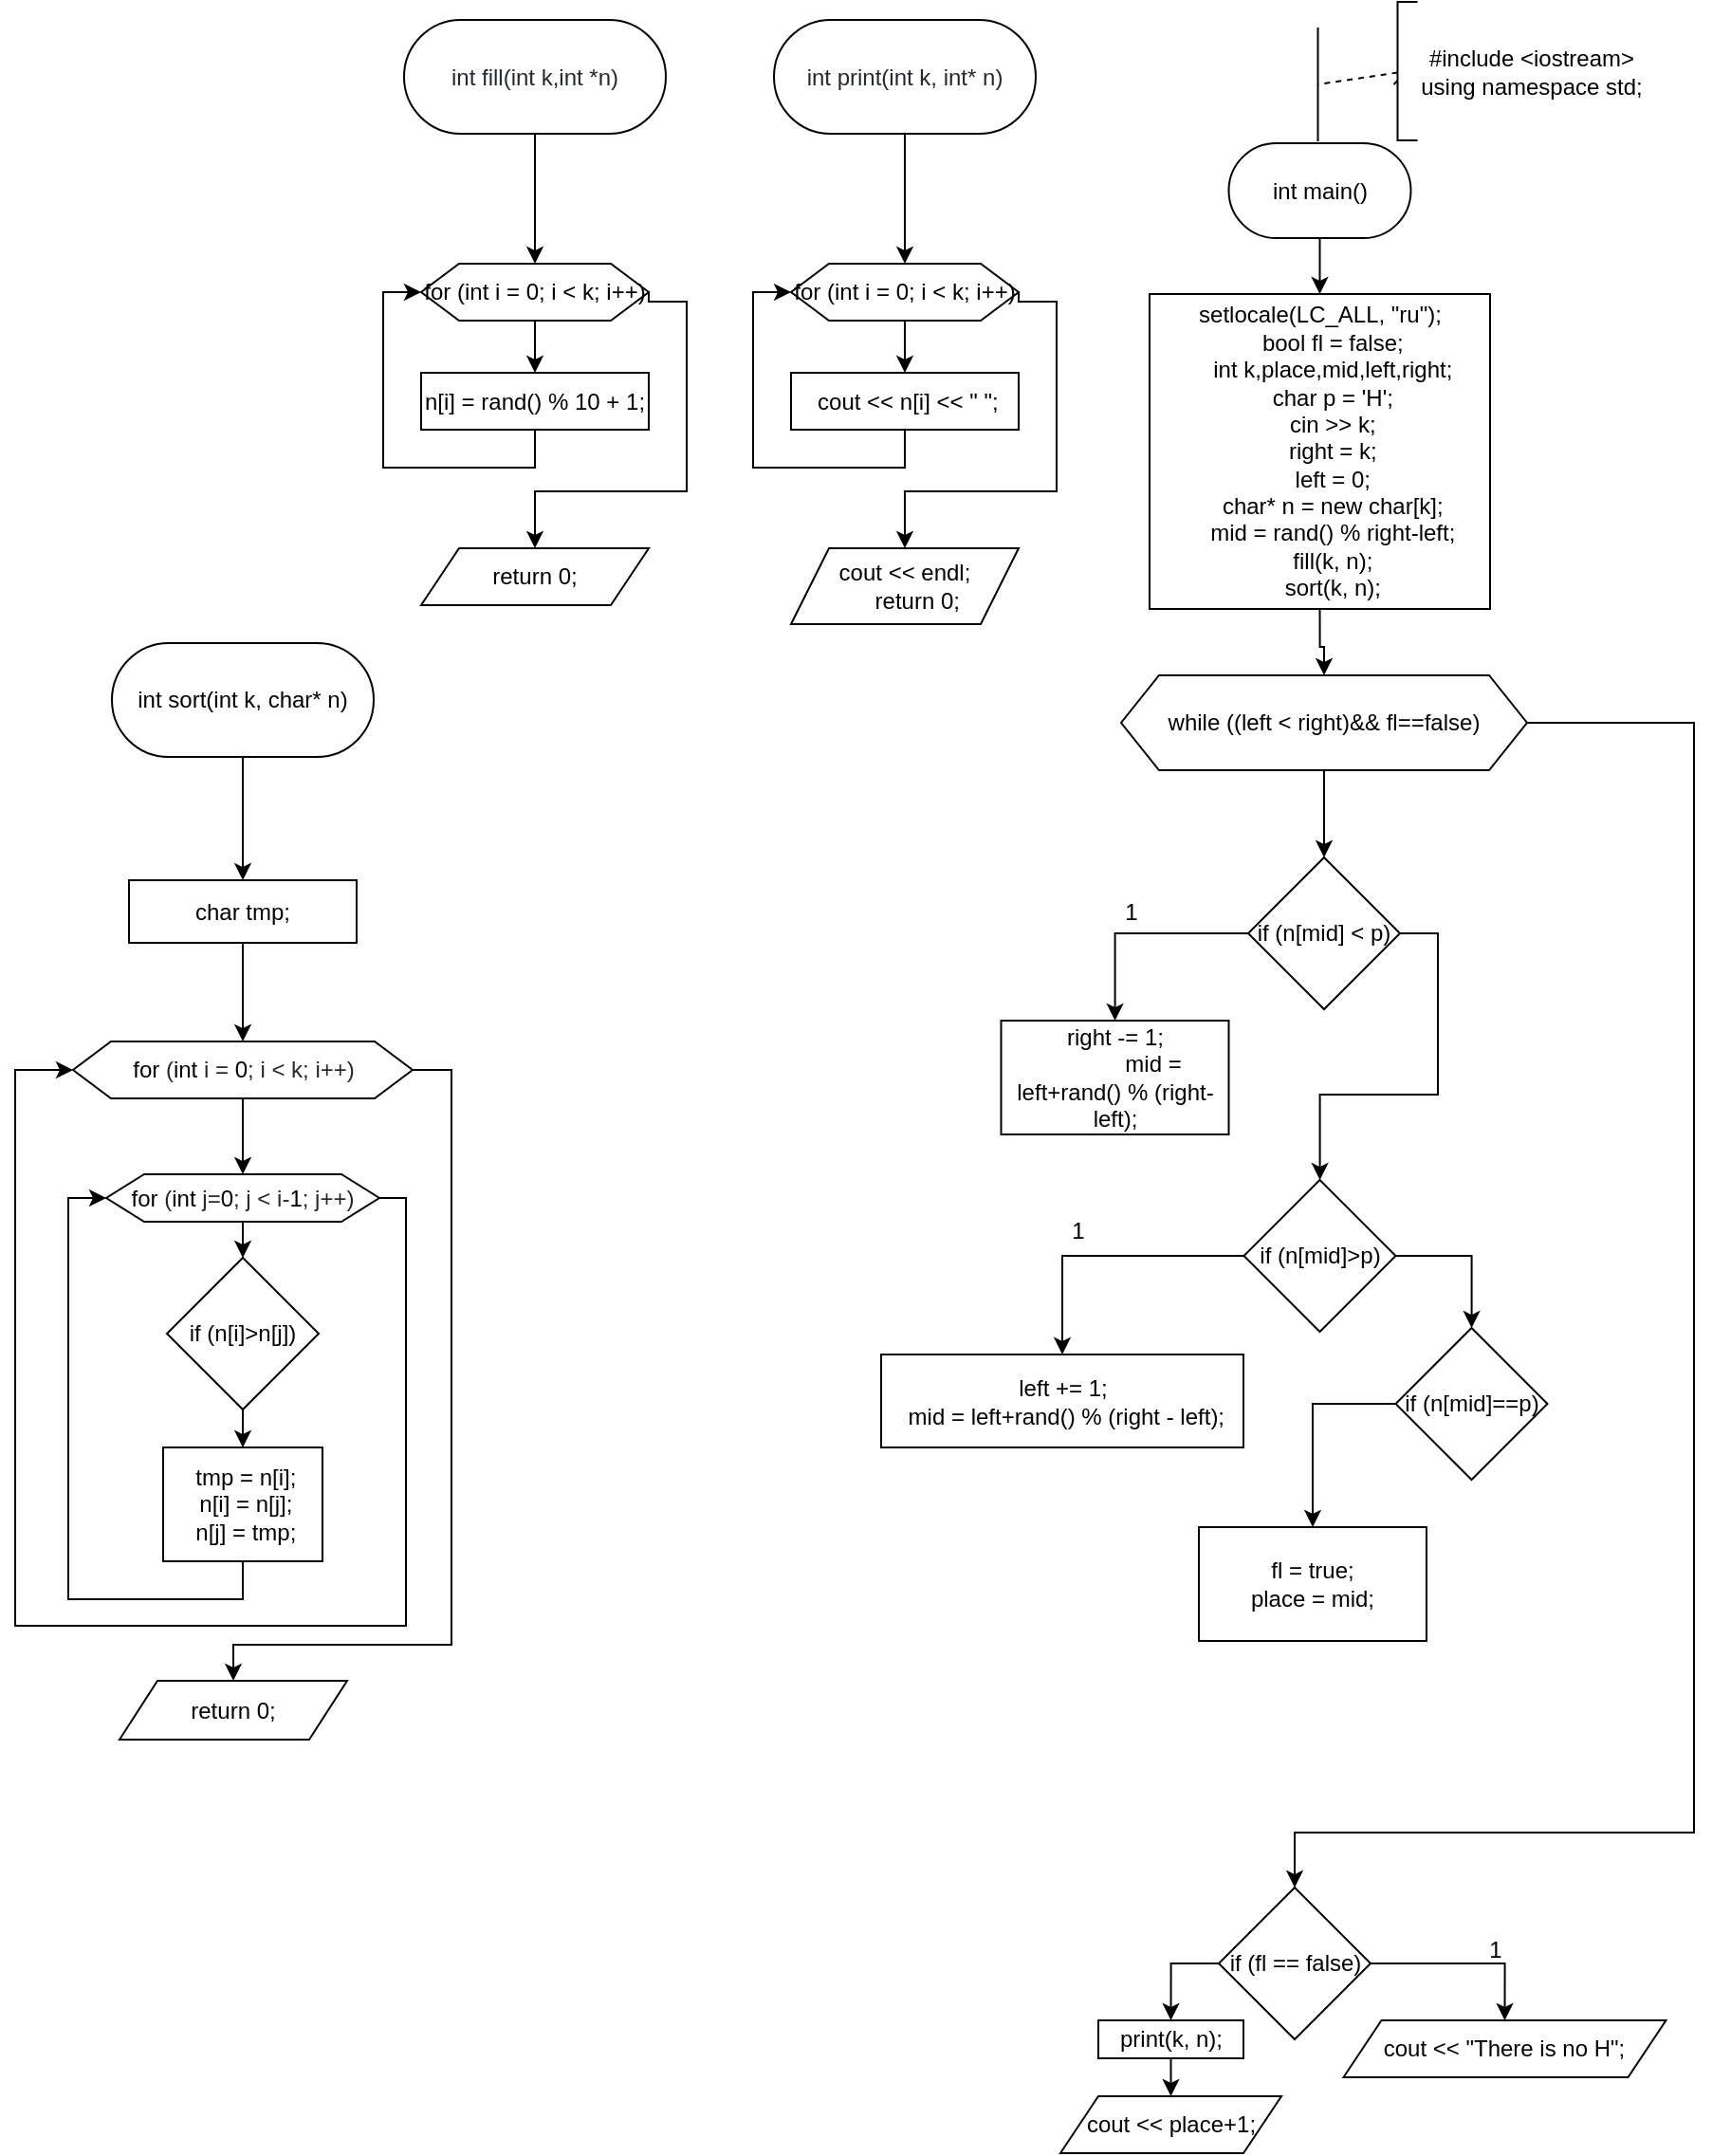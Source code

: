 <mxfile version="17.5.0" type="device"><diagram id="gFrYTt7PwSTtcCjBM46l" name="Page-1"><mxGraphModel dx="2290" dy="2462" grid="0" gridSize="10" guides="1" tooltips="1" connect="1" arrows="1" fold="1" page="0" pageScale="1" pageWidth="827" pageHeight="1169" math="0" shadow="0"><root><mxCell id="0"/><mxCell id="1" parent="0"/><mxCell id="abS8wTG-2X0JZCJYj4Lv-2" value="" style="endArrow=none;html=1;rounded=0;entryX=0.5;entryY=0;entryDx=0;entryDy=0;" edge="1" parent="1"><mxGeometry width="50" height="50" relative="1" as="geometry"><mxPoint x="711.75" y="-1144.5" as="sourcePoint"/><mxPoint x="711.75" y="-1084.5" as="targetPoint"/></mxGeometry></mxCell><mxCell id="abS8wTG-2X0JZCJYj4Lv-3" value="" style="endArrow=none;dashed=1;html=1;rounded=0;startArrow=none;" edge="1" parent="1" source="abS8wTG-2X0JZCJYj4Lv-4"><mxGeometry width="50" height="50" relative="1" as="geometry"><mxPoint x="751.75" y="-1114.5" as="sourcePoint"/><mxPoint x="711.75" y="-1114.5" as="targetPoint"/></mxGeometry></mxCell><mxCell id="abS8wTG-2X0JZCJYj4Lv-5" value="&lt;div&gt;#include &amp;lt;iostream&amp;gt;&lt;/div&gt;&lt;div&gt;&lt;span&gt;using namespace std;&lt;/span&gt;&lt;br&gt;&lt;/div&gt;" style="text;html=1;align=center;verticalAlign=middle;resizable=0;points=[];autosize=1;strokeColor=none;fillColor=none;" vertex="1" parent="1"><mxGeometry x="760.75" y="-1137.5" width="127" height="32" as="geometry"/></mxCell><mxCell id="abS8wTG-2X0JZCJYj4Lv-6" style="edgeStyle=orthogonalEdgeStyle;rounded=0;orthogonalLoop=1;jettySize=auto;html=1;exitX=0.5;exitY=1;exitDx=0;exitDy=0;entryX=0.5;entryY=0;entryDx=0;entryDy=0;" edge="1" parent="1" source="abS8wTG-2X0JZCJYj4Lv-7" target="abS8wTG-2X0JZCJYj4Lv-25"><mxGeometry relative="1" as="geometry"><mxPoint x="712.75" y="-1002.5" as="targetPoint"/></mxGeometry></mxCell><mxCell id="abS8wTG-2X0JZCJYj4Lv-7" value="int main()" style="rounded=1;whiteSpace=wrap;html=1;arcSize=50;" vertex="1" parent="1"><mxGeometry x="664.75" y="-1083.5" width="96" height="50" as="geometry"/></mxCell><mxCell id="abS8wTG-2X0JZCJYj4Lv-8" style="edgeStyle=orthogonalEdgeStyle;rounded=0;orthogonalLoop=1;jettySize=auto;html=1;exitX=0.5;exitY=1;exitDx=0;exitDy=0;entryX=0.5;entryY=0;entryDx=0;entryDy=0;" edge="1" parent="1" source="abS8wTG-2X0JZCJYj4Lv-9" target="abS8wTG-2X0JZCJYj4Lv-43"><mxGeometry relative="1" as="geometry"><mxPoint x="299" y="-1049.5" as="targetPoint"/></mxGeometry></mxCell><mxCell id="abS8wTG-2X0JZCJYj4Lv-9" value="&lt;font color=&quot;#24292f&quot;&gt;int fill(int k,int *n)&lt;/font&gt;" style="rounded=1;whiteSpace=wrap;html=1;arcSize=50;" vertex="1" parent="1"><mxGeometry x="230" y="-1148.5" width="138" height="60" as="geometry"/></mxCell><mxCell id="abS8wTG-2X0JZCJYj4Lv-110" style="edgeStyle=orthogonalEdgeStyle;rounded=0;orthogonalLoop=1;jettySize=auto;html=1;exitX=0.5;exitY=1;exitDx=0;exitDy=0;" edge="1" parent="1" source="abS8wTG-2X0JZCJYj4Lv-25" target="abS8wTG-2X0JZCJYj4Lv-109"><mxGeometry relative="1" as="geometry"/></mxCell><mxCell id="abS8wTG-2X0JZCJYj4Lv-25" value="&lt;div&gt;setlocale(LC_ALL, &quot;ru&quot;);&lt;/div&gt;&lt;div&gt;&amp;nbsp; &amp;nbsp; bool fl = false;&lt;/div&gt;&lt;div&gt;&amp;nbsp; &amp;nbsp; int k,place,mid,left,right;&lt;/div&gt;&lt;div&gt;&amp;nbsp; &amp;nbsp; char p = 'H';&lt;/div&gt;&lt;div&gt;&amp;nbsp; &amp;nbsp; cin &amp;gt;&amp;gt; k;&lt;/div&gt;&lt;div&gt;&amp;nbsp; &amp;nbsp; right = k;&lt;/div&gt;&lt;div&gt;&amp;nbsp; &amp;nbsp; left = 0;&lt;/div&gt;&lt;div&gt;&amp;nbsp; &amp;nbsp; char* n = new char[k];&lt;/div&gt;&lt;div&gt;&amp;nbsp; &amp;nbsp; mid = rand() % right-left;&lt;/div&gt;&lt;div&gt;&amp;nbsp; &amp;nbsp; fill(k, n);&lt;/div&gt;&lt;div&gt;&amp;nbsp; &amp;nbsp; sort(k, n);&lt;/div&gt;" style="rounded=0;whiteSpace=wrap;html=1;" vertex="1" parent="1"><mxGeometry x="623" y="-1004" width="179.5" height="166" as="geometry"/></mxCell><mxCell id="abS8wTG-2X0JZCJYj4Lv-47" style="edgeStyle=orthogonalEdgeStyle;rounded=0;orthogonalLoop=1;jettySize=auto;html=1;exitX=0.5;exitY=1;exitDx=0;exitDy=0;" edge="1" parent="1" source="abS8wTG-2X0JZCJYj4Lv-43" target="abS8wTG-2X0JZCJYj4Lv-46"><mxGeometry relative="1" as="geometry"/></mxCell><mxCell id="abS8wTG-2X0JZCJYj4Lv-49" style="edgeStyle=orthogonalEdgeStyle;rounded=0;orthogonalLoop=1;jettySize=auto;html=1;exitX=1;exitY=0.5;exitDx=0;exitDy=0;entryX=0.5;entryY=0;entryDx=0;entryDy=0;" edge="1" parent="1" source="abS8wTG-2X0JZCJYj4Lv-43" target="abS8wTG-2X0JZCJYj4Lv-45"><mxGeometry relative="1" as="geometry"><Array as="points"><mxPoint x="359" y="-1000"/><mxPoint x="379" y="-1000"/><mxPoint x="379" y="-900"/><mxPoint x="299" y="-900"/><mxPoint x="299" y="-880"/></Array></mxGeometry></mxCell><mxCell id="abS8wTG-2X0JZCJYj4Lv-43" value="for (int i = 0; i &amp;lt; k; i++)" style="shape=hexagon;perimeter=hexagonPerimeter2;whiteSpace=wrap;html=1;fixedSize=1;" vertex="1" parent="1"><mxGeometry x="239" y="-1020" width="120" height="30" as="geometry"/></mxCell><mxCell id="abS8wTG-2X0JZCJYj4Lv-45" value="return 0;" style="shape=parallelogram;perimeter=parallelogramPerimeter;whiteSpace=wrap;html=1;fixedSize=1;" vertex="1" parent="1"><mxGeometry x="239" y="-870" width="120" height="30" as="geometry"/></mxCell><mxCell id="abS8wTG-2X0JZCJYj4Lv-48" style="edgeStyle=orthogonalEdgeStyle;rounded=0;orthogonalLoop=1;jettySize=auto;html=1;exitX=0.5;exitY=1;exitDx=0;exitDy=0;entryX=0;entryY=0.5;entryDx=0;entryDy=0;" edge="1" parent="1" source="abS8wTG-2X0JZCJYj4Lv-46" target="abS8wTG-2X0JZCJYj4Lv-43"><mxGeometry relative="1" as="geometry"/></mxCell><mxCell id="abS8wTG-2X0JZCJYj4Lv-46" value="n[i] = rand() % 10 + 1;" style="rounded=0;whiteSpace=wrap;html=1;" vertex="1" parent="1"><mxGeometry x="239" y="-962.5" width="120" height="30" as="geometry"/></mxCell><mxCell id="abS8wTG-2X0JZCJYj4Lv-50" style="edgeStyle=orthogonalEdgeStyle;rounded=0;orthogonalLoop=1;jettySize=auto;html=1;exitX=0.5;exitY=1;exitDx=0;exitDy=0;entryX=0.5;entryY=0;entryDx=0;entryDy=0;" edge="1" parent="1" source="abS8wTG-2X0JZCJYj4Lv-51" target="abS8wTG-2X0JZCJYj4Lv-54"><mxGeometry relative="1" as="geometry"><mxPoint x="494" y="-1049.5" as="targetPoint"/></mxGeometry></mxCell><mxCell id="abS8wTG-2X0JZCJYj4Lv-51" value="&lt;font color=&quot;#24292f&quot;&gt;int print(int k, int* n)&lt;/font&gt;" style="rounded=1;whiteSpace=wrap;html=1;arcSize=50;" vertex="1" parent="1"><mxGeometry x="425" y="-1148.5" width="138" height="60" as="geometry"/></mxCell><mxCell id="abS8wTG-2X0JZCJYj4Lv-52" style="edgeStyle=orthogonalEdgeStyle;rounded=0;orthogonalLoop=1;jettySize=auto;html=1;exitX=0.5;exitY=1;exitDx=0;exitDy=0;" edge="1" parent="1" source="abS8wTG-2X0JZCJYj4Lv-54" target="abS8wTG-2X0JZCJYj4Lv-57"><mxGeometry relative="1" as="geometry"/></mxCell><mxCell id="abS8wTG-2X0JZCJYj4Lv-53" style="edgeStyle=orthogonalEdgeStyle;rounded=0;orthogonalLoop=1;jettySize=auto;html=1;exitX=1;exitY=0.5;exitDx=0;exitDy=0;entryX=0.5;entryY=0;entryDx=0;entryDy=0;" edge="1" parent="1" source="abS8wTG-2X0JZCJYj4Lv-54" target="abS8wTG-2X0JZCJYj4Lv-55"><mxGeometry relative="1" as="geometry"><Array as="points"><mxPoint x="554" y="-1000"/><mxPoint x="574" y="-1000"/><mxPoint x="574" y="-900"/><mxPoint x="494" y="-900"/><mxPoint x="494" y="-880"/></Array></mxGeometry></mxCell><mxCell id="abS8wTG-2X0JZCJYj4Lv-54" value="for (int i = 0; i &amp;lt; k; i++)" style="shape=hexagon;perimeter=hexagonPerimeter2;whiteSpace=wrap;html=1;fixedSize=1;" vertex="1" parent="1"><mxGeometry x="434" y="-1020" width="120" height="30" as="geometry"/></mxCell><mxCell id="abS8wTG-2X0JZCJYj4Lv-55" value="&lt;div&gt;cout &amp;lt;&amp;lt; endl;&lt;/div&gt;&lt;div&gt;&amp;nbsp; &amp;nbsp; return 0;&lt;/div&gt;" style="shape=parallelogram;perimeter=parallelogramPerimeter;whiteSpace=wrap;html=1;fixedSize=1;" vertex="1" parent="1"><mxGeometry x="434" y="-870" width="120" height="40" as="geometry"/></mxCell><mxCell id="abS8wTG-2X0JZCJYj4Lv-56" style="edgeStyle=orthogonalEdgeStyle;rounded=0;orthogonalLoop=1;jettySize=auto;html=1;exitX=0.5;exitY=1;exitDx=0;exitDy=0;entryX=0;entryY=0.5;entryDx=0;entryDy=0;" edge="1" parent="1" source="abS8wTG-2X0JZCJYj4Lv-57" target="abS8wTG-2X0JZCJYj4Lv-54"><mxGeometry relative="1" as="geometry"/></mxCell><mxCell id="abS8wTG-2X0JZCJYj4Lv-57" value="&amp;nbsp;cout &amp;lt;&amp;lt; n[i] &amp;lt;&amp;lt; &quot; &quot;;" style="rounded=0;whiteSpace=wrap;html=1;" vertex="1" parent="1"><mxGeometry x="434" y="-962.5" width="120" height="30" as="geometry"/></mxCell><mxCell id="abS8wTG-2X0JZCJYj4Lv-4" value="" style="shape=partialRectangle;whiteSpace=wrap;html=1;bottom=1;right=1;left=1;top=0;fillColor=none;routingCenterX=-0.5;rotation=90;" vertex="1" parent="1"><mxGeometry x="722.25" y="-1126.5" width="73" height="10" as="geometry"/></mxCell><mxCell id="abS8wTG-2X0JZCJYj4Lv-58" value="" style="endArrow=none;dashed=1;html=1;rounded=0;" edge="1" parent="1" target="abS8wTG-2X0JZCJYj4Lv-4"><mxGeometry width="50" height="50" relative="1" as="geometry"><mxPoint x="751.75" y="-1114.5" as="sourcePoint"/><mxPoint x="711.75" y="-1114.5" as="targetPoint"/></mxGeometry></mxCell><mxCell id="abS8wTG-2X0JZCJYj4Lv-81" style="edgeStyle=orthogonalEdgeStyle;rounded=0;orthogonalLoop=1;jettySize=auto;html=1;exitX=0;exitY=0.5;exitDx=0;exitDy=0;entryX=0.5;entryY=0;entryDx=0;entryDy=0;" edge="1" parent="1" source="abS8wTG-2X0JZCJYj4Lv-75" target="abS8wTG-2X0JZCJYj4Lv-78"><mxGeometry relative="1" as="geometry"/></mxCell><mxCell id="abS8wTG-2X0JZCJYj4Lv-83" style="edgeStyle=orthogonalEdgeStyle;rounded=0;orthogonalLoop=1;jettySize=auto;html=1;exitX=1;exitY=0.5;exitDx=0;exitDy=0;entryX=0.5;entryY=0;entryDx=0;entryDy=0;" edge="1" parent="1" source="abS8wTG-2X0JZCJYj4Lv-75" target="abS8wTG-2X0JZCJYj4Lv-79"><mxGeometry relative="1" as="geometry"/></mxCell><mxCell id="abS8wTG-2X0JZCJYj4Lv-75" value="if (fl == false)" style="rhombus;whiteSpace=wrap;html=1;" vertex="1" parent="1"><mxGeometry x="659.5" y="-164" width="80" height="80" as="geometry"/></mxCell><mxCell id="abS8wTG-2X0JZCJYj4Lv-82" style="edgeStyle=orthogonalEdgeStyle;rounded=0;orthogonalLoop=1;jettySize=auto;html=1;exitX=0.5;exitY=1;exitDx=0;exitDy=0;entryX=0.5;entryY=0;entryDx=0;entryDy=0;" edge="1" parent="1" source="abS8wTG-2X0JZCJYj4Lv-78" target="abS8wTG-2X0JZCJYj4Lv-80"><mxGeometry relative="1" as="geometry"/></mxCell><mxCell id="abS8wTG-2X0JZCJYj4Lv-78" value="print(k, n);" style="rounded=0;whiteSpace=wrap;html=1;" vertex="1" parent="1"><mxGeometry x="596" y="-94" width="76.5" height="20" as="geometry"/></mxCell><mxCell id="abS8wTG-2X0JZCJYj4Lv-79" value="cout &amp;lt;&amp;lt; &quot;There is no H&quot;;" style="shape=parallelogram;perimeter=parallelogramPerimeter;whiteSpace=wrap;html=1;fixedSize=1;" vertex="1" parent="1"><mxGeometry x="725.25" y="-94" width="170" height="30" as="geometry"/></mxCell><mxCell id="abS8wTG-2X0JZCJYj4Lv-80" value="cout &amp;lt;&amp;lt; place+1;" style="shape=parallelogram;perimeter=parallelogramPerimeter;whiteSpace=wrap;html=1;fixedSize=1;" vertex="1" parent="1"><mxGeometry x="576" y="-54" width="116.5" height="30" as="geometry"/></mxCell><mxCell id="abS8wTG-2X0JZCJYj4Lv-108" style="edgeStyle=orthogonalEdgeStyle;rounded=0;orthogonalLoop=1;jettySize=auto;html=1;exitX=0.5;exitY=1;exitDx=0;exitDy=0;" edge="1" parent="1" source="abS8wTG-2X0JZCJYj4Lv-85" target="abS8wTG-2X0JZCJYj4Lv-91"><mxGeometry relative="1" as="geometry"/></mxCell><mxCell id="abS8wTG-2X0JZCJYj4Lv-85" value="int sort(int k, char* n)" style="rounded=1;whiteSpace=wrap;html=1;arcSize=50;" vertex="1" parent="1"><mxGeometry x="76" y="-820" width="138" height="60" as="geometry"/></mxCell><mxCell id="abS8wTG-2X0JZCJYj4Lv-105" style="edgeStyle=orthogonalEdgeStyle;rounded=0;orthogonalLoop=1;jettySize=auto;html=1;exitX=0.5;exitY=1;exitDx=0;exitDy=0;entryX=0.5;entryY=0;entryDx=0;entryDy=0;" edge="1" parent="1" source="abS8wTG-2X0JZCJYj4Lv-91" target="abS8wTG-2X0JZCJYj4Lv-92"><mxGeometry relative="1" as="geometry"/></mxCell><mxCell id="abS8wTG-2X0JZCJYj4Lv-91" value="char tmp;" style="rounded=0;whiteSpace=wrap;html=1;" vertex="1" parent="1"><mxGeometry x="85" y="-695" width="120" height="33" as="geometry"/></mxCell><mxCell id="abS8wTG-2X0JZCJYj4Lv-96" style="edgeStyle=orthogonalEdgeStyle;rounded=0;orthogonalLoop=1;jettySize=auto;html=1;exitX=0.5;exitY=1;exitDx=0;exitDy=0;entryX=0.5;entryY=0;entryDx=0;entryDy=0;" edge="1" parent="1" source="abS8wTG-2X0JZCJYj4Lv-92" target="abS8wTG-2X0JZCJYj4Lv-93"><mxGeometry relative="1" as="geometry"/></mxCell><mxCell id="abS8wTG-2X0JZCJYj4Lv-107" style="edgeStyle=orthogonalEdgeStyle;rounded=0;orthogonalLoop=1;jettySize=auto;html=1;exitX=1;exitY=0.5;exitDx=0;exitDy=0;" edge="1" parent="1" source="abS8wTG-2X0JZCJYj4Lv-92" target="abS8wTG-2X0JZCJYj4Lv-106"><mxGeometry relative="1" as="geometry"><Array as="points"><mxPoint x="255" y="-595"/><mxPoint x="255" y="-292"/><mxPoint x="140" y="-292"/></Array></mxGeometry></mxCell><mxCell id="abS8wTG-2X0JZCJYj4Lv-92" value="&lt;span class=&quot;pl-k&quot; style=&quot;box-sizing: border-box ; font-family: , , &amp;#34;sf mono&amp;#34; , &amp;#34;menlo&amp;#34; , &amp;#34;consolas&amp;#34; , &amp;#34;liberation mono&amp;#34; , monospace&quot;&gt;for&lt;/span&gt;&lt;span style=&quot;color: rgb(36 , 41 , 47) ; font-family: , , &amp;#34;sf mono&amp;#34; , &amp;#34;menlo&amp;#34; , &amp;#34;consolas&amp;#34; , &amp;#34;liberation mono&amp;#34; , monospace&quot;&gt; (&lt;/span&gt;&lt;span class=&quot;pl-k&quot; style=&quot;box-sizing: border-box ; font-family: , , &amp;#34;sf mono&amp;#34; , &amp;#34;menlo&amp;#34; , &amp;#34;consolas&amp;#34; , &amp;#34;liberation mono&amp;#34; , monospace&quot;&gt;int&lt;/span&gt;&lt;span style=&quot;color: rgb(36 , 41 , 47) ; font-family: , , &amp;#34;sf mono&amp;#34; , &amp;#34;menlo&amp;#34; , &amp;#34;consolas&amp;#34; , &amp;#34;liberation mono&amp;#34; , monospace&quot;&gt; i = &lt;/span&gt;&lt;span class=&quot;pl-c1&quot; style=&quot;box-sizing: border-box ; font-family: , , &amp;#34;sf mono&amp;#34; , &amp;#34;menlo&amp;#34; , &amp;#34;consolas&amp;#34; , &amp;#34;liberation mono&amp;#34; , monospace&quot;&gt;0&lt;/span&gt;&lt;span style=&quot;color: rgb(36 , 41 , 47) ; font-family: , , &amp;#34;sf mono&amp;#34; , &amp;#34;menlo&amp;#34; , &amp;#34;consolas&amp;#34; , &amp;#34;liberation mono&amp;#34; , monospace&quot;&gt;; i &amp;lt; k; i++)&lt;/span&gt;" style="shape=hexagon;perimeter=hexagonPerimeter2;whiteSpace=wrap;html=1;fixedSize=1;" vertex="1" parent="1"><mxGeometry x="55.5" y="-610" width="179" height="30" as="geometry"/></mxCell><mxCell id="abS8wTG-2X0JZCJYj4Lv-98" style="edgeStyle=orthogonalEdgeStyle;rounded=0;orthogonalLoop=1;jettySize=auto;html=1;exitX=1;exitY=0.5;exitDx=0;exitDy=0;entryX=0;entryY=0.5;entryDx=0;entryDy=0;" edge="1" parent="1" source="abS8wTG-2X0JZCJYj4Lv-93" target="abS8wTG-2X0JZCJYj4Lv-92"><mxGeometry relative="1" as="geometry"><Array as="points"><mxPoint x="231" y="-528"/><mxPoint x="231" y="-302"/><mxPoint x="25" y="-302"/><mxPoint x="25" y="-595"/></Array></mxGeometry></mxCell><mxCell id="abS8wTG-2X0JZCJYj4Lv-100" style="edgeStyle=orthogonalEdgeStyle;rounded=0;orthogonalLoop=1;jettySize=auto;html=1;exitX=0.5;exitY=1;exitDx=0;exitDy=0;entryX=0.5;entryY=0;entryDx=0;entryDy=0;" edge="1" parent="1" source="abS8wTG-2X0JZCJYj4Lv-93" target="abS8wTG-2X0JZCJYj4Lv-99"><mxGeometry relative="1" as="geometry"/></mxCell><mxCell id="abS8wTG-2X0JZCJYj4Lv-93" value="&lt;span style=&quot;color: rgb(36 , 41 , 47) ; font-family: , , &amp;#34;sf mono&amp;#34; , &amp;#34;menlo&amp;#34; , &amp;#34;consolas&amp;#34; , &amp;#34;liberation mono&amp;#34; , monospace&quot;&gt; &lt;/span&gt;&lt;span class=&quot;pl-k&quot; style=&quot;box-sizing: border-box ; font-family: , , &amp;#34;sf mono&amp;#34; , &amp;#34;menlo&amp;#34; , &amp;#34;consolas&amp;#34; , &amp;#34;liberation mono&amp;#34; , monospace&quot;&gt;for&lt;/span&gt;&lt;span style=&quot;color: rgb(36 , 41 , 47) ; font-family: , , &amp;#34;sf mono&amp;#34; , &amp;#34;menlo&amp;#34; , &amp;#34;consolas&amp;#34; , &amp;#34;liberation mono&amp;#34; , monospace&quot;&gt; (&lt;/span&gt;&lt;span class=&quot;pl-k&quot; style=&quot;box-sizing: border-box ; font-family: , , &amp;#34;sf mono&amp;#34; , &amp;#34;menlo&amp;#34; , &amp;#34;consolas&amp;#34; , &amp;#34;liberation mono&amp;#34; , monospace&quot;&gt;int&lt;/span&gt;&lt;span style=&quot;color: rgb(36 , 41 , 47) ; font-family: , , &amp;#34;sf mono&amp;#34; , &amp;#34;menlo&amp;#34; , &amp;#34;consolas&amp;#34; , &amp;#34;liberation mono&amp;#34; , monospace&quot;&gt; j=&lt;/span&gt;&lt;span class=&quot;pl-c1&quot; style=&quot;box-sizing: border-box ; font-family: , , &amp;#34;sf mono&amp;#34; , &amp;#34;menlo&amp;#34; , &amp;#34;consolas&amp;#34; , &amp;#34;liberation mono&amp;#34; , monospace&quot;&gt;0&lt;/span&gt;&lt;span style=&quot;color: rgb(36 , 41 , 47) ; font-family: , , &amp;#34;sf mono&amp;#34; , &amp;#34;menlo&amp;#34; , &amp;#34;consolas&amp;#34; , &amp;#34;liberation mono&amp;#34; , monospace&quot;&gt;; j &amp;lt; i-&lt;/span&gt;&lt;span class=&quot;pl-c1&quot; style=&quot;box-sizing: border-box ; font-family: , , &amp;#34;sf mono&amp;#34; , &amp;#34;menlo&amp;#34; , &amp;#34;consolas&amp;#34; , &amp;#34;liberation mono&amp;#34; , monospace&quot;&gt;1&lt;/span&gt;&lt;span style=&quot;color: rgb(36 , 41 , 47) ; font-family: , , &amp;#34;sf mono&amp;#34; , &amp;#34;menlo&amp;#34; , &amp;#34;consolas&amp;#34; , &amp;#34;liberation mono&amp;#34; , monospace&quot;&gt;; j++)&lt;/span&gt;" style="shape=hexagon;perimeter=hexagonPerimeter2;whiteSpace=wrap;html=1;fixedSize=1;" vertex="1" parent="1"><mxGeometry x="73" y="-540" width="144" height="25" as="geometry"/></mxCell><mxCell id="abS8wTG-2X0JZCJYj4Lv-101" style="edgeStyle=orthogonalEdgeStyle;rounded=0;orthogonalLoop=1;jettySize=auto;html=1;exitX=0.5;exitY=1;exitDx=0;exitDy=0;" edge="1" parent="1" source="abS8wTG-2X0JZCJYj4Lv-99" target="abS8wTG-2X0JZCJYj4Lv-102"><mxGeometry relative="1" as="geometry"><mxPoint x="144.5" y="-391" as="targetPoint"/></mxGeometry></mxCell><mxCell id="abS8wTG-2X0JZCJYj4Lv-99" value="if (n[i]&amp;gt;n[j])" style="rhombus;whiteSpace=wrap;html=1;" vertex="1" parent="1"><mxGeometry x="105" y="-496" width="80" height="80" as="geometry"/></mxCell><mxCell id="abS8wTG-2X0JZCJYj4Lv-103" style="edgeStyle=orthogonalEdgeStyle;rounded=0;orthogonalLoop=1;jettySize=auto;html=1;exitX=0.5;exitY=1;exitDx=0;exitDy=0;entryX=0;entryY=0.5;entryDx=0;entryDy=0;" edge="1" parent="1" source="abS8wTG-2X0JZCJYj4Lv-102" target="abS8wTG-2X0JZCJYj4Lv-93"><mxGeometry relative="1" as="geometry"/></mxCell><mxCell id="abS8wTG-2X0JZCJYj4Lv-102" value="&lt;div&gt;&amp;nbsp;tmp = n[i];&lt;/div&gt;&lt;div&gt;&amp;nbsp;n[i] = n[j];&lt;/div&gt;&lt;div&gt;&amp;nbsp;n[j] = tmp;&lt;/div&gt;" style="rounded=0;whiteSpace=wrap;html=1;" vertex="1" parent="1"><mxGeometry x="103" y="-396" width="84" height="60" as="geometry"/></mxCell><mxCell id="abS8wTG-2X0JZCJYj4Lv-106" value="return 0;" style="shape=parallelogram;perimeter=parallelogramPerimeter;whiteSpace=wrap;html=1;fixedSize=1;" vertex="1" parent="1"><mxGeometry x="80" y="-273" width="120" height="31" as="geometry"/></mxCell><mxCell id="abS8wTG-2X0JZCJYj4Lv-114" style="edgeStyle=orthogonalEdgeStyle;rounded=0;orthogonalLoop=1;jettySize=auto;html=1;exitX=0.5;exitY=1;exitDx=0;exitDy=0;entryX=0.5;entryY=0;entryDx=0;entryDy=0;" edge="1" parent="1" source="abS8wTG-2X0JZCJYj4Lv-109" target="abS8wTG-2X0JZCJYj4Lv-111"><mxGeometry relative="1" as="geometry"/></mxCell><mxCell id="abS8wTG-2X0JZCJYj4Lv-115" style="edgeStyle=orthogonalEdgeStyle;rounded=0;orthogonalLoop=1;jettySize=auto;html=1;exitX=1;exitY=0.5;exitDx=0;exitDy=0;entryX=0.5;entryY=0;entryDx=0;entryDy=0;" edge="1" parent="1" source="abS8wTG-2X0JZCJYj4Lv-109" target="abS8wTG-2X0JZCJYj4Lv-75"><mxGeometry relative="1" as="geometry"><Array as="points"><mxPoint x="910" y="-778"/><mxPoint x="910" y="-193"/><mxPoint x="700" y="-193"/></Array></mxGeometry></mxCell><mxCell id="abS8wTG-2X0JZCJYj4Lv-109" value="while ((left &amp;lt; right)&amp;amp;&amp;amp; fl==false)" style="shape=hexagon;perimeter=hexagonPerimeter2;whiteSpace=wrap;html=1;fixedSize=1;" vertex="1" parent="1"><mxGeometry x="608" y="-803" width="214" height="50" as="geometry"/></mxCell><mxCell id="abS8wTG-2X0JZCJYj4Lv-113" style="edgeStyle=orthogonalEdgeStyle;rounded=0;orthogonalLoop=1;jettySize=auto;html=1;exitX=0;exitY=0.5;exitDx=0;exitDy=0;" edge="1" parent="1" source="abS8wTG-2X0JZCJYj4Lv-111" target="abS8wTG-2X0JZCJYj4Lv-112"><mxGeometry relative="1" as="geometry"/></mxCell><mxCell id="abS8wTG-2X0JZCJYj4Lv-116" style="edgeStyle=orthogonalEdgeStyle;rounded=0;orthogonalLoop=1;jettySize=auto;html=1;exitX=1;exitY=0.5;exitDx=0;exitDy=0;" edge="1" parent="1" source="abS8wTG-2X0JZCJYj4Lv-111" target="abS8wTG-2X0JZCJYj4Lv-117"><mxGeometry relative="1" as="geometry"><mxPoint x="822.75" y="-586" as="targetPoint"/></mxGeometry></mxCell><mxCell id="abS8wTG-2X0JZCJYj4Lv-111" value="if (n[mid] &amp;lt; p)" style="rhombus;whiteSpace=wrap;html=1;" vertex="1" parent="1"><mxGeometry x="675" y="-707" width="80" height="80" as="geometry"/></mxCell><mxCell id="abS8wTG-2X0JZCJYj4Lv-112" value="&lt;div&gt;right -= 1;&lt;/div&gt;&lt;div&gt;&amp;nbsp; &amp;nbsp; &amp;nbsp; &amp;nbsp; &amp;nbsp; &amp;nbsp; mid = left+rand() % (right-left);&lt;/div&gt;" style="rounded=0;whiteSpace=wrap;html=1;" vertex="1" parent="1"><mxGeometry x="544.75" y="-621" width="120" height="60" as="geometry"/></mxCell><mxCell id="abS8wTG-2X0JZCJYj4Lv-122" style="edgeStyle=orthogonalEdgeStyle;rounded=0;orthogonalLoop=1;jettySize=auto;html=1;exitX=0;exitY=0.5;exitDx=0;exitDy=0;entryX=0.5;entryY=0;entryDx=0;entryDy=0;" edge="1" parent="1" source="abS8wTG-2X0JZCJYj4Lv-117" target="abS8wTG-2X0JZCJYj4Lv-120"><mxGeometry relative="1" as="geometry"/></mxCell><mxCell id="abS8wTG-2X0JZCJYj4Lv-123" style="edgeStyle=orthogonalEdgeStyle;rounded=0;orthogonalLoop=1;jettySize=auto;html=1;exitX=1;exitY=0.5;exitDx=0;exitDy=0;" edge="1" parent="1" source="abS8wTG-2X0JZCJYj4Lv-117" target="abS8wTG-2X0JZCJYj4Lv-124"><mxGeometry relative="1" as="geometry"><mxPoint x="789" y="-408.5" as="targetPoint"/></mxGeometry></mxCell><mxCell id="abS8wTG-2X0JZCJYj4Lv-117" value="if (n[mid]&amp;gt;p)" style="rhombus;whiteSpace=wrap;html=1;" vertex="1" parent="1"><mxGeometry x="672.75" y="-537" width="80" height="80" as="geometry"/></mxCell><mxCell id="abS8wTG-2X0JZCJYj4Lv-118" value="1" style="text;html=1;align=center;verticalAlign=middle;resizable=0;points=[];autosize=1;strokeColor=none;fillColor=none;" vertex="1" parent="1"><mxGeometry x="604" y="-687" width="17" height="18" as="geometry"/></mxCell><mxCell id="abS8wTG-2X0JZCJYj4Lv-119" value="1" style="text;html=1;align=center;verticalAlign=middle;resizable=0;points=[];autosize=1;strokeColor=none;fillColor=none;" vertex="1" parent="1"><mxGeometry x="796" y="-140" width="17" height="18" as="geometry"/></mxCell><mxCell id="abS8wTG-2X0JZCJYj4Lv-120" value="&lt;div&gt;left += 1;&lt;/div&gt;&lt;div&gt;&amp;nbsp;mid = left+rand() % (right - left);&lt;/div&gt;" style="rounded=0;whiteSpace=wrap;html=1;" vertex="1" parent="1"><mxGeometry x="481.5" y="-445" width="191" height="49" as="geometry"/></mxCell><mxCell id="abS8wTG-2X0JZCJYj4Lv-125" style="edgeStyle=orthogonalEdgeStyle;rounded=0;orthogonalLoop=1;jettySize=auto;html=1;exitX=0;exitY=0.5;exitDx=0;exitDy=0;" edge="1" parent="1" source="abS8wTG-2X0JZCJYj4Lv-124" target="abS8wTG-2X0JZCJYj4Lv-126"><mxGeometry relative="1" as="geometry"><mxPoint x="699" y="-284.75" as="targetPoint"/></mxGeometry></mxCell><mxCell id="abS8wTG-2X0JZCJYj4Lv-124" value="if (n[mid]==p)" style="rhombus;whiteSpace=wrap;html=1;" vertex="1" parent="1"><mxGeometry x="752.75" y="-459" width="80" height="80" as="geometry"/></mxCell><mxCell id="abS8wTG-2X0JZCJYj4Lv-126" value="&lt;div&gt;fl = true;&lt;/div&gt;&lt;div&gt;&lt;span&gt;place = mid;&lt;/span&gt;&lt;/div&gt;" style="rounded=0;whiteSpace=wrap;html=1;" vertex="1" parent="1"><mxGeometry x="649" y="-354" width="120" height="60" as="geometry"/></mxCell><mxCell id="abS8wTG-2X0JZCJYj4Lv-127" value="1" style="text;html=1;align=center;verticalAlign=middle;resizable=0;points=[];autosize=1;strokeColor=none;fillColor=none;" vertex="1" parent="1"><mxGeometry x="576" y="-519" width="17" height="18" as="geometry"/></mxCell></root></mxGraphModel></diagram></mxfile>